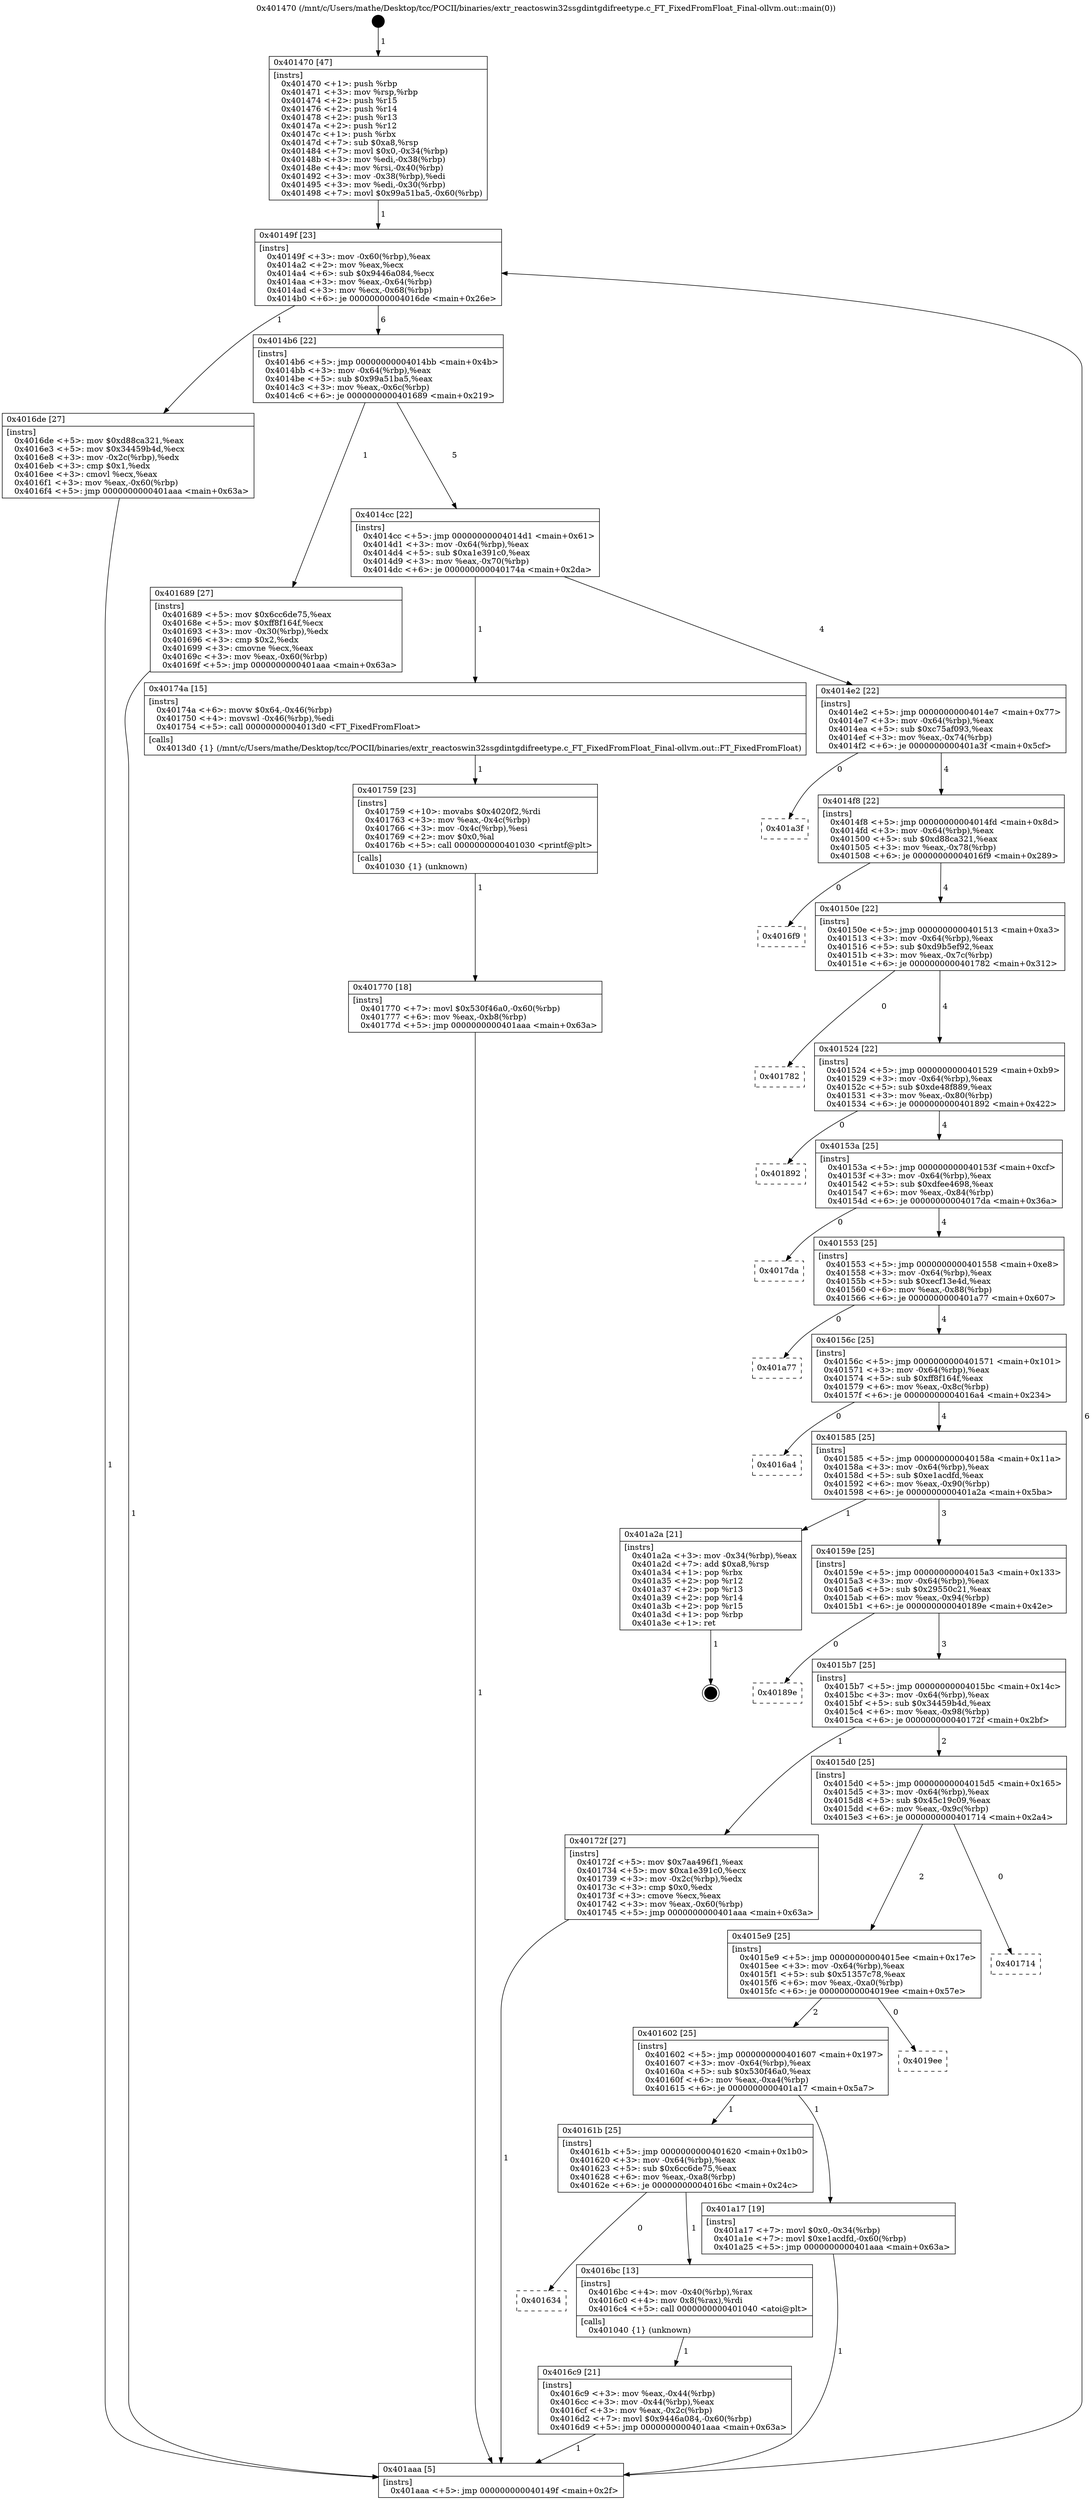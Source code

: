 digraph "0x401470" {
  label = "0x401470 (/mnt/c/Users/mathe/Desktop/tcc/POCII/binaries/extr_reactoswin32ssgdintgdifreetype.c_FT_FixedFromFloat_Final-ollvm.out::main(0))"
  labelloc = "t"
  node[shape=record]

  Entry [label="",width=0.3,height=0.3,shape=circle,fillcolor=black,style=filled]
  "0x40149f" [label="{
     0x40149f [23]\l
     | [instrs]\l
     &nbsp;&nbsp;0x40149f \<+3\>: mov -0x60(%rbp),%eax\l
     &nbsp;&nbsp;0x4014a2 \<+2\>: mov %eax,%ecx\l
     &nbsp;&nbsp;0x4014a4 \<+6\>: sub $0x9446a084,%ecx\l
     &nbsp;&nbsp;0x4014aa \<+3\>: mov %eax,-0x64(%rbp)\l
     &nbsp;&nbsp;0x4014ad \<+3\>: mov %ecx,-0x68(%rbp)\l
     &nbsp;&nbsp;0x4014b0 \<+6\>: je 00000000004016de \<main+0x26e\>\l
  }"]
  "0x4016de" [label="{
     0x4016de [27]\l
     | [instrs]\l
     &nbsp;&nbsp;0x4016de \<+5\>: mov $0xd88ca321,%eax\l
     &nbsp;&nbsp;0x4016e3 \<+5\>: mov $0x34459b4d,%ecx\l
     &nbsp;&nbsp;0x4016e8 \<+3\>: mov -0x2c(%rbp),%edx\l
     &nbsp;&nbsp;0x4016eb \<+3\>: cmp $0x1,%edx\l
     &nbsp;&nbsp;0x4016ee \<+3\>: cmovl %ecx,%eax\l
     &nbsp;&nbsp;0x4016f1 \<+3\>: mov %eax,-0x60(%rbp)\l
     &nbsp;&nbsp;0x4016f4 \<+5\>: jmp 0000000000401aaa \<main+0x63a\>\l
  }"]
  "0x4014b6" [label="{
     0x4014b6 [22]\l
     | [instrs]\l
     &nbsp;&nbsp;0x4014b6 \<+5\>: jmp 00000000004014bb \<main+0x4b\>\l
     &nbsp;&nbsp;0x4014bb \<+3\>: mov -0x64(%rbp),%eax\l
     &nbsp;&nbsp;0x4014be \<+5\>: sub $0x99a51ba5,%eax\l
     &nbsp;&nbsp;0x4014c3 \<+3\>: mov %eax,-0x6c(%rbp)\l
     &nbsp;&nbsp;0x4014c6 \<+6\>: je 0000000000401689 \<main+0x219\>\l
  }"]
  Exit [label="",width=0.3,height=0.3,shape=circle,fillcolor=black,style=filled,peripheries=2]
  "0x401689" [label="{
     0x401689 [27]\l
     | [instrs]\l
     &nbsp;&nbsp;0x401689 \<+5\>: mov $0x6cc6de75,%eax\l
     &nbsp;&nbsp;0x40168e \<+5\>: mov $0xff8f164f,%ecx\l
     &nbsp;&nbsp;0x401693 \<+3\>: mov -0x30(%rbp),%edx\l
     &nbsp;&nbsp;0x401696 \<+3\>: cmp $0x2,%edx\l
     &nbsp;&nbsp;0x401699 \<+3\>: cmovne %ecx,%eax\l
     &nbsp;&nbsp;0x40169c \<+3\>: mov %eax,-0x60(%rbp)\l
     &nbsp;&nbsp;0x40169f \<+5\>: jmp 0000000000401aaa \<main+0x63a\>\l
  }"]
  "0x4014cc" [label="{
     0x4014cc [22]\l
     | [instrs]\l
     &nbsp;&nbsp;0x4014cc \<+5\>: jmp 00000000004014d1 \<main+0x61\>\l
     &nbsp;&nbsp;0x4014d1 \<+3\>: mov -0x64(%rbp),%eax\l
     &nbsp;&nbsp;0x4014d4 \<+5\>: sub $0xa1e391c0,%eax\l
     &nbsp;&nbsp;0x4014d9 \<+3\>: mov %eax,-0x70(%rbp)\l
     &nbsp;&nbsp;0x4014dc \<+6\>: je 000000000040174a \<main+0x2da\>\l
  }"]
  "0x401aaa" [label="{
     0x401aaa [5]\l
     | [instrs]\l
     &nbsp;&nbsp;0x401aaa \<+5\>: jmp 000000000040149f \<main+0x2f\>\l
  }"]
  "0x401470" [label="{
     0x401470 [47]\l
     | [instrs]\l
     &nbsp;&nbsp;0x401470 \<+1\>: push %rbp\l
     &nbsp;&nbsp;0x401471 \<+3\>: mov %rsp,%rbp\l
     &nbsp;&nbsp;0x401474 \<+2\>: push %r15\l
     &nbsp;&nbsp;0x401476 \<+2\>: push %r14\l
     &nbsp;&nbsp;0x401478 \<+2\>: push %r13\l
     &nbsp;&nbsp;0x40147a \<+2\>: push %r12\l
     &nbsp;&nbsp;0x40147c \<+1\>: push %rbx\l
     &nbsp;&nbsp;0x40147d \<+7\>: sub $0xa8,%rsp\l
     &nbsp;&nbsp;0x401484 \<+7\>: movl $0x0,-0x34(%rbp)\l
     &nbsp;&nbsp;0x40148b \<+3\>: mov %edi,-0x38(%rbp)\l
     &nbsp;&nbsp;0x40148e \<+4\>: mov %rsi,-0x40(%rbp)\l
     &nbsp;&nbsp;0x401492 \<+3\>: mov -0x38(%rbp),%edi\l
     &nbsp;&nbsp;0x401495 \<+3\>: mov %edi,-0x30(%rbp)\l
     &nbsp;&nbsp;0x401498 \<+7\>: movl $0x99a51ba5,-0x60(%rbp)\l
  }"]
  "0x401770" [label="{
     0x401770 [18]\l
     | [instrs]\l
     &nbsp;&nbsp;0x401770 \<+7\>: movl $0x530f46a0,-0x60(%rbp)\l
     &nbsp;&nbsp;0x401777 \<+6\>: mov %eax,-0xb8(%rbp)\l
     &nbsp;&nbsp;0x40177d \<+5\>: jmp 0000000000401aaa \<main+0x63a\>\l
  }"]
  "0x40174a" [label="{
     0x40174a [15]\l
     | [instrs]\l
     &nbsp;&nbsp;0x40174a \<+6\>: movw $0x64,-0x46(%rbp)\l
     &nbsp;&nbsp;0x401750 \<+4\>: movswl -0x46(%rbp),%edi\l
     &nbsp;&nbsp;0x401754 \<+5\>: call 00000000004013d0 \<FT_FixedFromFloat\>\l
     | [calls]\l
     &nbsp;&nbsp;0x4013d0 \{1\} (/mnt/c/Users/mathe/Desktop/tcc/POCII/binaries/extr_reactoswin32ssgdintgdifreetype.c_FT_FixedFromFloat_Final-ollvm.out::FT_FixedFromFloat)\l
  }"]
  "0x4014e2" [label="{
     0x4014e2 [22]\l
     | [instrs]\l
     &nbsp;&nbsp;0x4014e2 \<+5\>: jmp 00000000004014e7 \<main+0x77\>\l
     &nbsp;&nbsp;0x4014e7 \<+3\>: mov -0x64(%rbp),%eax\l
     &nbsp;&nbsp;0x4014ea \<+5\>: sub $0xc75af093,%eax\l
     &nbsp;&nbsp;0x4014ef \<+3\>: mov %eax,-0x74(%rbp)\l
     &nbsp;&nbsp;0x4014f2 \<+6\>: je 0000000000401a3f \<main+0x5cf\>\l
  }"]
  "0x401759" [label="{
     0x401759 [23]\l
     | [instrs]\l
     &nbsp;&nbsp;0x401759 \<+10\>: movabs $0x4020f2,%rdi\l
     &nbsp;&nbsp;0x401763 \<+3\>: mov %eax,-0x4c(%rbp)\l
     &nbsp;&nbsp;0x401766 \<+3\>: mov -0x4c(%rbp),%esi\l
     &nbsp;&nbsp;0x401769 \<+2\>: mov $0x0,%al\l
     &nbsp;&nbsp;0x40176b \<+5\>: call 0000000000401030 \<printf@plt\>\l
     | [calls]\l
     &nbsp;&nbsp;0x401030 \{1\} (unknown)\l
  }"]
  "0x401a3f" [label="{
     0x401a3f\l
  }", style=dashed]
  "0x4014f8" [label="{
     0x4014f8 [22]\l
     | [instrs]\l
     &nbsp;&nbsp;0x4014f8 \<+5\>: jmp 00000000004014fd \<main+0x8d\>\l
     &nbsp;&nbsp;0x4014fd \<+3\>: mov -0x64(%rbp),%eax\l
     &nbsp;&nbsp;0x401500 \<+5\>: sub $0xd88ca321,%eax\l
     &nbsp;&nbsp;0x401505 \<+3\>: mov %eax,-0x78(%rbp)\l
     &nbsp;&nbsp;0x401508 \<+6\>: je 00000000004016f9 \<main+0x289\>\l
  }"]
  "0x4016c9" [label="{
     0x4016c9 [21]\l
     | [instrs]\l
     &nbsp;&nbsp;0x4016c9 \<+3\>: mov %eax,-0x44(%rbp)\l
     &nbsp;&nbsp;0x4016cc \<+3\>: mov -0x44(%rbp),%eax\l
     &nbsp;&nbsp;0x4016cf \<+3\>: mov %eax,-0x2c(%rbp)\l
     &nbsp;&nbsp;0x4016d2 \<+7\>: movl $0x9446a084,-0x60(%rbp)\l
     &nbsp;&nbsp;0x4016d9 \<+5\>: jmp 0000000000401aaa \<main+0x63a\>\l
  }"]
  "0x4016f9" [label="{
     0x4016f9\l
  }", style=dashed]
  "0x40150e" [label="{
     0x40150e [22]\l
     | [instrs]\l
     &nbsp;&nbsp;0x40150e \<+5\>: jmp 0000000000401513 \<main+0xa3\>\l
     &nbsp;&nbsp;0x401513 \<+3\>: mov -0x64(%rbp),%eax\l
     &nbsp;&nbsp;0x401516 \<+5\>: sub $0xd9b5ef92,%eax\l
     &nbsp;&nbsp;0x40151b \<+3\>: mov %eax,-0x7c(%rbp)\l
     &nbsp;&nbsp;0x40151e \<+6\>: je 0000000000401782 \<main+0x312\>\l
  }"]
  "0x401634" [label="{
     0x401634\l
  }", style=dashed]
  "0x401782" [label="{
     0x401782\l
  }", style=dashed]
  "0x401524" [label="{
     0x401524 [22]\l
     | [instrs]\l
     &nbsp;&nbsp;0x401524 \<+5\>: jmp 0000000000401529 \<main+0xb9\>\l
     &nbsp;&nbsp;0x401529 \<+3\>: mov -0x64(%rbp),%eax\l
     &nbsp;&nbsp;0x40152c \<+5\>: sub $0xde48f889,%eax\l
     &nbsp;&nbsp;0x401531 \<+3\>: mov %eax,-0x80(%rbp)\l
     &nbsp;&nbsp;0x401534 \<+6\>: je 0000000000401892 \<main+0x422\>\l
  }"]
  "0x4016bc" [label="{
     0x4016bc [13]\l
     | [instrs]\l
     &nbsp;&nbsp;0x4016bc \<+4\>: mov -0x40(%rbp),%rax\l
     &nbsp;&nbsp;0x4016c0 \<+4\>: mov 0x8(%rax),%rdi\l
     &nbsp;&nbsp;0x4016c4 \<+5\>: call 0000000000401040 \<atoi@plt\>\l
     | [calls]\l
     &nbsp;&nbsp;0x401040 \{1\} (unknown)\l
  }"]
  "0x401892" [label="{
     0x401892\l
  }", style=dashed]
  "0x40153a" [label="{
     0x40153a [25]\l
     | [instrs]\l
     &nbsp;&nbsp;0x40153a \<+5\>: jmp 000000000040153f \<main+0xcf\>\l
     &nbsp;&nbsp;0x40153f \<+3\>: mov -0x64(%rbp),%eax\l
     &nbsp;&nbsp;0x401542 \<+5\>: sub $0xdfee4698,%eax\l
     &nbsp;&nbsp;0x401547 \<+6\>: mov %eax,-0x84(%rbp)\l
     &nbsp;&nbsp;0x40154d \<+6\>: je 00000000004017da \<main+0x36a\>\l
  }"]
  "0x40161b" [label="{
     0x40161b [25]\l
     | [instrs]\l
     &nbsp;&nbsp;0x40161b \<+5\>: jmp 0000000000401620 \<main+0x1b0\>\l
     &nbsp;&nbsp;0x401620 \<+3\>: mov -0x64(%rbp),%eax\l
     &nbsp;&nbsp;0x401623 \<+5\>: sub $0x6cc6de75,%eax\l
     &nbsp;&nbsp;0x401628 \<+6\>: mov %eax,-0xa8(%rbp)\l
     &nbsp;&nbsp;0x40162e \<+6\>: je 00000000004016bc \<main+0x24c\>\l
  }"]
  "0x4017da" [label="{
     0x4017da\l
  }", style=dashed]
  "0x401553" [label="{
     0x401553 [25]\l
     | [instrs]\l
     &nbsp;&nbsp;0x401553 \<+5\>: jmp 0000000000401558 \<main+0xe8\>\l
     &nbsp;&nbsp;0x401558 \<+3\>: mov -0x64(%rbp),%eax\l
     &nbsp;&nbsp;0x40155b \<+5\>: sub $0xecf13e4d,%eax\l
     &nbsp;&nbsp;0x401560 \<+6\>: mov %eax,-0x88(%rbp)\l
     &nbsp;&nbsp;0x401566 \<+6\>: je 0000000000401a77 \<main+0x607\>\l
  }"]
  "0x401a17" [label="{
     0x401a17 [19]\l
     | [instrs]\l
     &nbsp;&nbsp;0x401a17 \<+7\>: movl $0x0,-0x34(%rbp)\l
     &nbsp;&nbsp;0x401a1e \<+7\>: movl $0xe1acdfd,-0x60(%rbp)\l
     &nbsp;&nbsp;0x401a25 \<+5\>: jmp 0000000000401aaa \<main+0x63a\>\l
  }"]
  "0x401a77" [label="{
     0x401a77\l
  }", style=dashed]
  "0x40156c" [label="{
     0x40156c [25]\l
     | [instrs]\l
     &nbsp;&nbsp;0x40156c \<+5\>: jmp 0000000000401571 \<main+0x101\>\l
     &nbsp;&nbsp;0x401571 \<+3\>: mov -0x64(%rbp),%eax\l
     &nbsp;&nbsp;0x401574 \<+5\>: sub $0xff8f164f,%eax\l
     &nbsp;&nbsp;0x401579 \<+6\>: mov %eax,-0x8c(%rbp)\l
     &nbsp;&nbsp;0x40157f \<+6\>: je 00000000004016a4 \<main+0x234\>\l
  }"]
  "0x401602" [label="{
     0x401602 [25]\l
     | [instrs]\l
     &nbsp;&nbsp;0x401602 \<+5\>: jmp 0000000000401607 \<main+0x197\>\l
     &nbsp;&nbsp;0x401607 \<+3\>: mov -0x64(%rbp),%eax\l
     &nbsp;&nbsp;0x40160a \<+5\>: sub $0x530f46a0,%eax\l
     &nbsp;&nbsp;0x40160f \<+6\>: mov %eax,-0xa4(%rbp)\l
     &nbsp;&nbsp;0x401615 \<+6\>: je 0000000000401a17 \<main+0x5a7\>\l
  }"]
  "0x4016a4" [label="{
     0x4016a4\l
  }", style=dashed]
  "0x401585" [label="{
     0x401585 [25]\l
     | [instrs]\l
     &nbsp;&nbsp;0x401585 \<+5\>: jmp 000000000040158a \<main+0x11a\>\l
     &nbsp;&nbsp;0x40158a \<+3\>: mov -0x64(%rbp),%eax\l
     &nbsp;&nbsp;0x40158d \<+5\>: sub $0xe1acdfd,%eax\l
     &nbsp;&nbsp;0x401592 \<+6\>: mov %eax,-0x90(%rbp)\l
     &nbsp;&nbsp;0x401598 \<+6\>: je 0000000000401a2a \<main+0x5ba\>\l
  }"]
  "0x4019ee" [label="{
     0x4019ee\l
  }", style=dashed]
  "0x401a2a" [label="{
     0x401a2a [21]\l
     | [instrs]\l
     &nbsp;&nbsp;0x401a2a \<+3\>: mov -0x34(%rbp),%eax\l
     &nbsp;&nbsp;0x401a2d \<+7\>: add $0xa8,%rsp\l
     &nbsp;&nbsp;0x401a34 \<+1\>: pop %rbx\l
     &nbsp;&nbsp;0x401a35 \<+2\>: pop %r12\l
     &nbsp;&nbsp;0x401a37 \<+2\>: pop %r13\l
     &nbsp;&nbsp;0x401a39 \<+2\>: pop %r14\l
     &nbsp;&nbsp;0x401a3b \<+2\>: pop %r15\l
     &nbsp;&nbsp;0x401a3d \<+1\>: pop %rbp\l
     &nbsp;&nbsp;0x401a3e \<+1\>: ret\l
  }"]
  "0x40159e" [label="{
     0x40159e [25]\l
     | [instrs]\l
     &nbsp;&nbsp;0x40159e \<+5\>: jmp 00000000004015a3 \<main+0x133\>\l
     &nbsp;&nbsp;0x4015a3 \<+3\>: mov -0x64(%rbp),%eax\l
     &nbsp;&nbsp;0x4015a6 \<+5\>: sub $0x29550c21,%eax\l
     &nbsp;&nbsp;0x4015ab \<+6\>: mov %eax,-0x94(%rbp)\l
     &nbsp;&nbsp;0x4015b1 \<+6\>: je 000000000040189e \<main+0x42e\>\l
  }"]
  "0x4015e9" [label="{
     0x4015e9 [25]\l
     | [instrs]\l
     &nbsp;&nbsp;0x4015e9 \<+5\>: jmp 00000000004015ee \<main+0x17e\>\l
     &nbsp;&nbsp;0x4015ee \<+3\>: mov -0x64(%rbp),%eax\l
     &nbsp;&nbsp;0x4015f1 \<+5\>: sub $0x51357c78,%eax\l
     &nbsp;&nbsp;0x4015f6 \<+6\>: mov %eax,-0xa0(%rbp)\l
     &nbsp;&nbsp;0x4015fc \<+6\>: je 00000000004019ee \<main+0x57e\>\l
  }"]
  "0x40189e" [label="{
     0x40189e\l
  }", style=dashed]
  "0x4015b7" [label="{
     0x4015b7 [25]\l
     | [instrs]\l
     &nbsp;&nbsp;0x4015b7 \<+5\>: jmp 00000000004015bc \<main+0x14c\>\l
     &nbsp;&nbsp;0x4015bc \<+3\>: mov -0x64(%rbp),%eax\l
     &nbsp;&nbsp;0x4015bf \<+5\>: sub $0x34459b4d,%eax\l
     &nbsp;&nbsp;0x4015c4 \<+6\>: mov %eax,-0x98(%rbp)\l
     &nbsp;&nbsp;0x4015ca \<+6\>: je 000000000040172f \<main+0x2bf\>\l
  }"]
  "0x401714" [label="{
     0x401714\l
  }", style=dashed]
  "0x40172f" [label="{
     0x40172f [27]\l
     | [instrs]\l
     &nbsp;&nbsp;0x40172f \<+5\>: mov $0x7aa496f1,%eax\l
     &nbsp;&nbsp;0x401734 \<+5\>: mov $0xa1e391c0,%ecx\l
     &nbsp;&nbsp;0x401739 \<+3\>: mov -0x2c(%rbp),%edx\l
     &nbsp;&nbsp;0x40173c \<+3\>: cmp $0x0,%edx\l
     &nbsp;&nbsp;0x40173f \<+3\>: cmove %ecx,%eax\l
     &nbsp;&nbsp;0x401742 \<+3\>: mov %eax,-0x60(%rbp)\l
     &nbsp;&nbsp;0x401745 \<+5\>: jmp 0000000000401aaa \<main+0x63a\>\l
  }"]
  "0x4015d0" [label="{
     0x4015d0 [25]\l
     | [instrs]\l
     &nbsp;&nbsp;0x4015d0 \<+5\>: jmp 00000000004015d5 \<main+0x165\>\l
     &nbsp;&nbsp;0x4015d5 \<+3\>: mov -0x64(%rbp),%eax\l
     &nbsp;&nbsp;0x4015d8 \<+5\>: sub $0x45c19c09,%eax\l
     &nbsp;&nbsp;0x4015dd \<+6\>: mov %eax,-0x9c(%rbp)\l
     &nbsp;&nbsp;0x4015e3 \<+6\>: je 0000000000401714 \<main+0x2a4\>\l
  }"]
  Entry -> "0x401470" [label=" 1"]
  "0x40149f" -> "0x4016de" [label=" 1"]
  "0x40149f" -> "0x4014b6" [label=" 6"]
  "0x401a2a" -> Exit [label=" 1"]
  "0x4014b6" -> "0x401689" [label=" 1"]
  "0x4014b6" -> "0x4014cc" [label=" 5"]
  "0x401689" -> "0x401aaa" [label=" 1"]
  "0x401470" -> "0x40149f" [label=" 1"]
  "0x401aaa" -> "0x40149f" [label=" 6"]
  "0x401a17" -> "0x401aaa" [label=" 1"]
  "0x4014cc" -> "0x40174a" [label=" 1"]
  "0x4014cc" -> "0x4014e2" [label=" 4"]
  "0x401770" -> "0x401aaa" [label=" 1"]
  "0x4014e2" -> "0x401a3f" [label=" 0"]
  "0x4014e2" -> "0x4014f8" [label=" 4"]
  "0x401759" -> "0x401770" [label=" 1"]
  "0x4014f8" -> "0x4016f9" [label=" 0"]
  "0x4014f8" -> "0x40150e" [label=" 4"]
  "0x40174a" -> "0x401759" [label=" 1"]
  "0x40150e" -> "0x401782" [label=" 0"]
  "0x40150e" -> "0x401524" [label=" 4"]
  "0x40172f" -> "0x401aaa" [label=" 1"]
  "0x401524" -> "0x401892" [label=" 0"]
  "0x401524" -> "0x40153a" [label=" 4"]
  "0x4016de" -> "0x401aaa" [label=" 1"]
  "0x40153a" -> "0x4017da" [label=" 0"]
  "0x40153a" -> "0x401553" [label=" 4"]
  "0x4016bc" -> "0x4016c9" [label=" 1"]
  "0x401553" -> "0x401a77" [label=" 0"]
  "0x401553" -> "0x40156c" [label=" 4"]
  "0x40161b" -> "0x401634" [label=" 0"]
  "0x40156c" -> "0x4016a4" [label=" 0"]
  "0x40156c" -> "0x401585" [label=" 4"]
  "0x4016c9" -> "0x401aaa" [label=" 1"]
  "0x401585" -> "0x401a2a" [label=" 1"]
  "0x401585" -> "0x40159e" [label=" 3"]
  "0x401602" -> "0x40161b" [label=" 1"]
  "0x40159e" -> "0x40189e" [label=" 0"]
  "0x40159e" -> "0x4015b7" [label=" 3"]
  "0x40161b" -> "0x4016bc" [label=" 1"]
  "0x4015b7" -> "0x40172f" [label=" 1"]
  "0x4015b7" -> "0x4015d0" [label=" 2"]
  "0x4015e9" -> "0x401602" [label=" 2"]
  "0x4015d0" -> "0x401714" [label=" 0"]
  "0x4015d0" -> "0x4015e9" [label=" 2"]
  "0x401602" -> "0x401a17" [label=" 1"]
  "0x4015e9" -> "0x4019ee" [label=" 0"]
}
